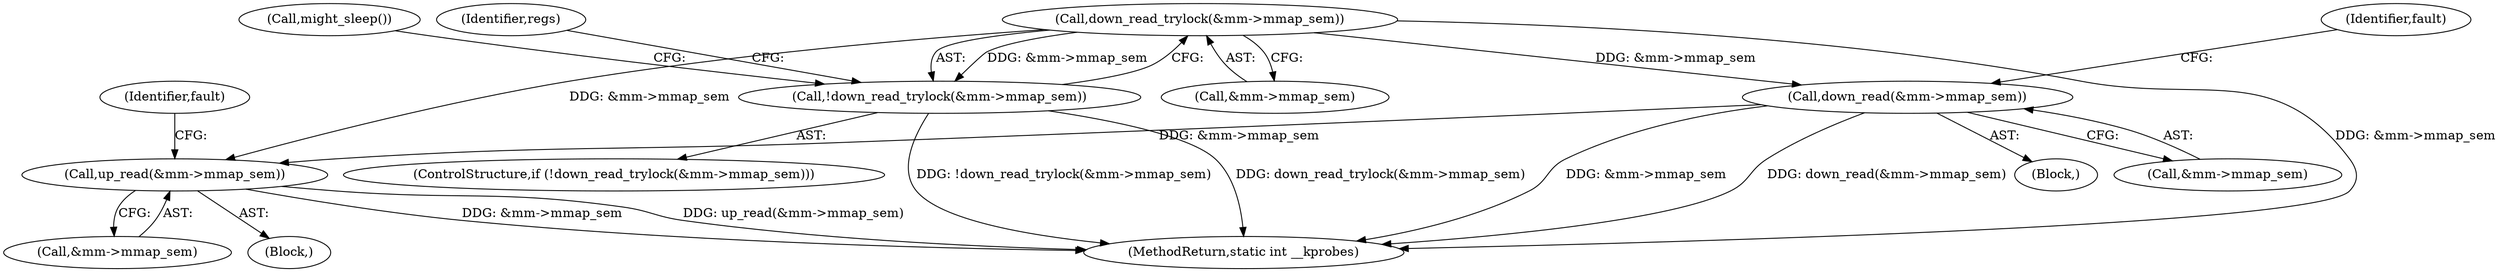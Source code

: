digraph "0_linux_5a0fdfada3a2aa50d7b947a2e958bf00cbe0d830_0@API" {
"1000185" [label="(Call,down_read_trylock(&mm->mmap_sem))"];
"1000184" [label="(Call,!down_read_trylock(&mm->mmap_sem))"];
"1000203" [label="(Call,down_read(&mm->mmap_sem))"];
"1000283" [label="(Call,up_read(&mm->mmap_sem))"];
"1000283" [label="(Call,up_read(&mm->mmap_sem))"];
"1000183" [label="(ControlStructure,if (!down_read_trylock(&mm->mmap_sem)))"];
"1000203" [label="(Call,down_read(&mm->mmap_sem))"];
"1000195" [label="(Identifier,regs)"];
"1000223" [label="(Identifier,fault)"];
"1000204" [label="(Call,&mm->mmap_sem)"];
"1000284" [label="(Call,&mm->mmap_sem)"];
"1000292" [label="(Identifier,fault)"];
"1000185" [label="(Call,down_read_trylock(&mm->mmap_sem))"];
"1000354" [label="(MethodReturn,static int __kprobes)"];
"1000186" [label="(Call,&mm->mmap_sem)"];
"1000210" [label="(Call,might_sleep())"];
"1000190" [label="(Block,)"];
"1000184" [label="(Call,!down_read_trylock(&mm->mmap_sem))"];
"1000116" [label="(Block,)"];
"1000185" -> "1000184"  [label="AST: "];
"1000185" -> "1000186"  [label="CFG: "];
"1000186" -> "1000185"  [label="AST: "];
"1000184" -> "1000185"  [label="CFG: "];
"1000185" -> "1000354"  [label="DDG: &mm->mmap_sem"];
"1000185" -> "1000184"  [label="DDG: &mm->mmap_sem"];
"1000185" -> "1000203"  [label="DDG: &mm->mmap_sem"];
"1000185" -> "1000283"  [label="DDG: &mm->mmap_sem"];
"1000184" -> "1000183"  [label="AST: "];
"1000195" -> "1000184"  [label="CFG: "];
"1000210" -> "1000184"  [label="CFG: "];
"1000184" -> "1000354"  [label="DDG: down_read_trylock(&mm->mmap_sem)"];
"1000184" -> "1000354"  [label="DDG: !down_read_trylock(&mm->mmap_sem)"];
"1000203" -> "1000190"  [label="AST: "];
"1000203" -> "1000204"  [label="CFG: "];
"1000204" -> "1000203"  [label="AST: "];
"1000223" -> "1000203"  [label="CFG: "];
"1000203" -> "1000354"  [label="DDG: down_read(&mm->mmap_sem)"];
"1000203" -> "1000354"  [label="DDG: &mm->mmap_sem"];
"1000203" -> "1000283"  [label="DDG: &mm->mmap_sem"];
"1000283" -> "1000116"  [label="AST: "];
"1000283" -> "1000284"  [label="CFG: "];
"1000284" -> "1000283"  [label="AST: "];
"1000292" -> "1000283"  [label="CFG: "];
"1000283" -> "1000354"  [label="DDG: &mm->mmap_sem"];
"1000283" -> "1000354"  [label="DDG: up_read(&mm->mmap_sem)"];
}
